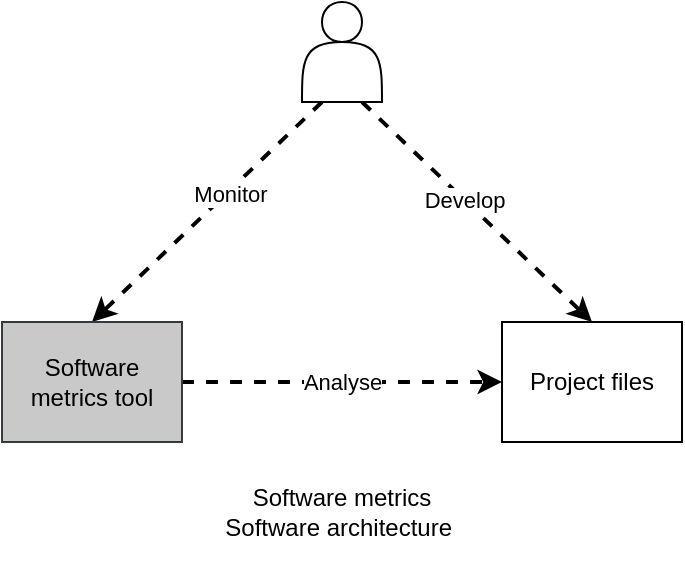 <mxfile version="13.0.5" classModifier="github" pages="4">
  <diagram id="j6xY-HAz_z8t2t_g5744" name="Context">
    <mxGraphModel dx="946" dy="555" grid="1" gridSize="10" guides="1" tooltips="1" connect="1" arrows="1" fold="1" page="1" pageScale="1" pageWidth="827" pageHeight="1169" math="0" shadow="0">
      <root>
        <mxCell id="0" />
        <mxCell id="1" parent="0" />
        <mxCell id="qgV8qp_WMIgCkXEXzdDm-6" style="rounded=0;orthogonalLoop=1;jettySize=auto;html=1;exitX=0.75;exitY=1;exitDx=0;exitDy=0;entryX=0.5;entryY=0;entryDx=0;entryDy=0;dashed=1;strokeWidth=2;" parent="1" source="qgV8qp_WMIgCkXEXzdDm-1" target="qgV8qp_WMIgCkXEXzdDm-3" edge="1">
          <mxGeometry relative="1" as="geometry" />
        </mxCell>
        <mxCell id="qgV8qp_WMIgCkXEXzdDm-8" value="Develop" style="edgeLabel;html=1;align=center;verticalAlign=middle;resizable=0;points=[];" parent="qgV8qp_WMIgCkXEXzdDm-6" vertex="1" connectable="0">
          <mxGeometry x="-0.101" y="-1" relative="1" as="geometry">
            <mxPoint y="-1" as="offset" />
          </mxGeometry>
        </mxCell>
        <mxCell id="qgV8qp_WMIgCkXEXzdDm-7" style="edgeStyle=none;rounded=0;orthogonalLoop=1;jettySize=auto;html=1;exitX=0.25;exitY=1;exitDx=0;exitDy=0;entryX=0.5;entryY=0;entryDx=0;entryDy=0;dashed=1;strokeWidth=2;" parent="1" source="qgV8qp_WMIgCkXEXzdDm-1" target="qgV8qp_WMIgCkXEXzdDm-4" edge="1">
          <mxGeometry relative="1" as="geometry" />
        </mxCell>
        <mxCell id="qgV8qp_WMIgCkXEXzdDm-9" value="Monitor" style="edgeLabel;html=1;align=center;verticalAlign=middle;resizable=0;points=[];" parent="qgV8qp_WMIgCkXEXzdDm-7" vertex="1" connectable="0">
          <mxGeometry x="-0.174" y="1" relative="1" as="geometry">
            <mxPoint as="offset" />
          </mxGeometry>
        </mxCell>
        <mxCell id="qgV8qp_WMIgCkXEXzdDm-1" value="" style="shape=actor;whiteSpace=wrap;html=1;" parent="1" vertex="1">
          <mxGeometry x="360" y="100" width="40" height="50" as="geometry" />
        </mxCell>
        <mxCell id="qgV8qp_WMIgCkXEXzdDm-3" value="Project files" style="rounded=0;whiteSpace=wrap;html=1;" parent="1" vertex="1">
          <mxGeometry x="460" y="260" width="90" height="60" as="geometry" />
        </mxCell>
        <mxCell id="qgV8qp_WMIgCkXEXzdDm-10" value="Analyse" style="edgeStyle=none;rounded=0;orthogonalLoop=1;jettySize=auto;html=1;exitX=1;exitY=0.5;exitDx=0;exitDy=0;entryX=0;entryY=0.5;entryDx=0;entryDy=0;dashed=1;strokeWidth=2;" parent="1" source="qgV8qp_WMIgCkXEXzdDm-4" target="qgV8qp_WMIgCkXEXzdDm-3" edge="1">
          <mxGeometry relative="1" as="geometry" />
        </mxCell>
        <mxCell id="qgV8qp_WMIgCkXEXzdDm-4" value="Software metrics tool" style="rounded=0;whiteSpace=wrap;html=1;fillColor=#C9C9C9;strokeColor=#36393d;" parent="1" vertex="1">
          <mxGeometry x="210" y="260" width="90" height="60" as="geometry" />
        </mxCell>
        <mxCell id="qgV8qp_WMIgCkXEXzdDm-11" value="Software metrics&lt;br&gt;Software architecture&amp;nbsp;" style="text;html=1;strokeColor=none;fillColor=none;align=center;verticalAlign=middle;whiteSpace=wrap;rounded=0;" parent="1" vertex="1">
          <mxGeometry x="315" y="330" width="130" height="50" as="geometry" />
        </mxCell>
      </root>
    </mxGraphModel>
  </diagram>
  <diagram id="Rf0TmbQRz59tNL-opdxR" name="Container">
    <mxGraphModel dx="946" dy="555" grid="1" gridSize="10" guides="1" tooltips="1" connect="1" arrows="1" fold="1" page="1" pageScale="1" pageWidth="827" pageHeight="1169" math="0" shadow="0">
      <root>
        <mxCell id="tKBb4zcHh9d9lHIYxf4P-0" />
        <mxCell id="tKBb4zcHh9d9lHIYxf4P-1" parent="tKBb4zcHh9d9lHIYxf4P-0" />
        <mxCell id="tKBb4zcHh9d9lHIYxf4P-2" value="" style="rounded=0;whiteSpace=wrap;html=1;fillColor=none;strokeColor=#000000;strokeWidth=2;shadow=0;fontSize=12;fontColor=#000000;align=center;dashed=1;" parent="tKBb4zcHh9d9lHIYxf4P-1" vertex="1">
          <mxGeometry x="140" y="130" width="600" height="410" as="geometry" />
        </mxCell>
        <mxCell id="tKBb4zcHh9d9lHIYxf4P-3" style="rounded=0;orthogonalLoop=1;jettySize=auto;html=1;exitX=0.5;exitY=1;exitDx=0;exitDy=0;entryX=0.5;entryY=0;entryDx=0;entryDy=0;fontSize=12;fontColor=#000000;dashed=1;strokeWidth=2;" parent="tKBb4zcHh9d9lHIYxf4P-1" source="tKBb4zcHh9d9lHIYxf4P-5" target="tKBb4zcHh9d9lHIYxf4P-10" edge="1">
          <mxGeometry relative="1" as="geometry" />
        </mxCell>
        <mxCell id="tKBb4zcHh9d9lHIYxf4P-4" value="HTTP" style="edgeLabel;html=1;align=center;verticalAlign=middle;resizable=0;points=[];fontSize=12;fontColor=#000000;" parent="tKBb4zcHh9d9lHIYxf4P-3" vertex="1" connectable="0">
          <mxGeometry x="0.14" y="4" relative="1" as="geometry">
            <mxPoint as="offset" />
          </mxGeometry>
        </mxCell>
        <mxCell id="tKBb4zcHh9d9lHIYxf4P-5" value="" style="shape=actor;whiteSpace=wrap;html=1;strokeColor=#000000;" parent="tKBb4zcHh9d9lHIYxf4P-1" vertex="1">
          <mxGeometry x="242.5" y="30" width="65" height="80" as="geometry" />
        </mxCell>
        <mxCell id="tKBb4zcHh9d9lHIYxf4P-6" style="edgeStyle=orthogonalEdgeStyle;rounded=0;orthogonalLoop=1;jettySize=auto;html=1;exitX=1;exitY=0.5;exitDx=0;exitDy=0;entryX=0;entryY=0.5;entryDx=0;entryDy=0;fontSize=12;fontColor=#000000;strokeWidth=2;dashed=1;" parent="tKBb4zcHh9d9lHIYxf4P-1" source="tKBb4zcHh9d9lHIYxf4P-9" target="tKBb4zcHh9d9lHIYxf4P-12" edge="1">
          <mxGeometry relative="1" as="geometry" />
        </mxCell>
        <mxCell id="tKBb4zcHh9d9lHIYxf4P-7" style="edgeStyle=orthogonalEdgeStyle;rounded=0;orthogonalLoop=1;jettySize=auto;html=1;exitX=0;exitY=0.5;exitDx=0;exitDy=0;entryX=1;entryY=0.5;entryDx=0;entryDy=0;shadow=0;dashed=1;strokeWidth=2;fontSize=12;fontColor=#000000;" parent="tKBb4zcHh9d9lHIYxf4P-1" source="tKBb4zcHh9d9lHIYxf4P-9" target="tKBb4zcHh9d9lHIYxf4P-15" edge="1">
          <mxGeometry relative="1" as="geometry" />
        </mxCell>
        <mxCell id="tKBb4zcHh9d9lHIYxf4P-8" value="JDBC" style="edgeLabel;html=1;align=center;verticalAlign=middle;resizable=0;points=[];fontSize=12;fontColor=#000000;" parent="tKBb4zcHh9d9lHIYxf4P-7" vertex="1" connectable="0">
          <mxGeometry x="-0.201" y="2" relative="1" as="geometry">
            <mxPoint as="offset" />
          </mxGeometry>
        </mxCell>
        <mxCell id="tKBb4zcHh9d9lHIYxf4P-9" value="&lt;h1&gt;&lt;font style=&quot;font-size: 20px&quot;&gt;Code Analysis&lt;/font&gt;&lt;/h1&gt;&lt;p&gt;Analyze the source code or bytecode of target project&lt;/p&gt;" style="text;html=1;strokeColor=#000000;fillColor=#C4C4C4;spacing=5;spacingTop=-20;whiteSpace=wrap;overflow=hidden;rounded=0;verticalAlign=middle;horizontal=1;align=center;labelPosition=center;verticalLabelPosition=middle;shadow=0;" parent="tKBb4zcHh9d9lHIYxf4P-1" vertex="1">
          <mxGeometry x="502.5" y="187.5" width="190" height="120" as="geometry" />
        </mxCell>
        <mxCell id="tKBb4zcHh9d9lHIYxf4P-10" value="&lt;h1&gt;&lt;font style=&quot;font-size: 20px&quot;&gt;Visualization&lt;br&gt;&lt;/font&gt;&lt;/h1&gt;&lt;p&gt;Web-based dashboard for visualizing all of the records&lt;/p&gt;" style="text;html=1;strokeColor=#000000;fillColor=#C4C4C4;spacing=5;spacingTop=-20;whiteSpace=wrap;overflow=hidden;rounded=0;verticalAlign=middle;horizontal=1;align=center;labelPosition=center;verticalLabelPosition=middle;shadow=0;" parent="tKBb4zcHh9d9lHIYxf4P-1" vertex="1">
          <mxGeometry x="180" y="187.5" width="190" height="122.5" as="geometry" />
        </mxCell>
        <mxCell id="tKBb4zcHh9d9lHIYxf4P-11" value="&lt;h1&gt;&lt;font style=&quot;font-size: 20px&quot;&gt;Logging &amp;amp; Testing&lt;/font&gt;&lt;/h1&gt;&lt;p&gt;Logging necessary information &amp;amp; Ensuring the usability and reliability&lt;/p&gt;" style="text;html=1;strokeColor=#000000;fillColor=#C4C4C4;spacing=5;spacingTop=-20;whiteSpace=wrap;overflow=hidden;rounded=0;verticalAlign=middle;horizontal=1;align=center;labelPosition=center;verticalLabelPosition=middle;shadow=0;" parent="tKBb4zcHh9d9lHIYxf4P-1" vertex="1">
          <mxGeometry x="495" y="380" width="205" height="120" as="geometry" />
        </mxCell>
        <mxCell id="tKBb4zcHh9d9lHIYxf4P-12" value="&lt;h1&gt;&lt;font style=&quot;font-size: 20px&quot;&gt;Project&lt;/font&gt;&lt;/h1&gt;&lt;p&gt;Target project with source code in local.&lt;/p&gt;" style="text;html=1;strokeColor=#000000;fillColor=#ffffff;spacing=5;spacingTop=-20;whiteSpace=wrap;overflow=hidden;rounded=0;verticalAlign=middle;horizontal=1;align=center;labelPosition=center;verticalLabelPosition=middle;" parent="tKBb4zcHh9d9lHIYxf4P-1" vertex="1">
          <mxGeometry x="800" y="192.5" width="200" height="110" as="geometry" />
        </mxCell>
        <mxCell id="tKBb4zcHh9d9lHIYxf4P-13" style="edgeStyle=orthogonalEdgeStyle;rounded=0;orthogonalLoop=1;jettySize=auto;html=1;exitX=0.5;exitY=0;exitDx=0;exitDy=0;entryX=0.5;entryY=1;entryDx=0;entryDy=0;shadow=0;dashed=1;strokeWidth=2;fontSize=12;fontColor=#000000;" parent="tKBb4zcHh9d9lHIYxf4P-1" source="tKBb4zcHh9d9lHIYxf4P-15" target="tKBb4zcHh9d9lHIYxf4P-10" edge="1">
          <mxGeometry relative="1" as="geometry" />
        </mxCell>
        <mxCell id="tKBb4zcHh9d9lHIYxf4P-14" value="JDBC" style="edgeLabel;html=1;align=center;verticalAlign=middle;resizable=0;points=[];fontSize=12;fontColor=#000000;" parent="tKBb4zcHh9d9lHIYxf4P-13" vertex="1" connectable="0">
          <mxGeometry x="0.234" y="2" relative="1" as="geometry">
            <mxPoint y="1" as="offset" />
          </mxGeometry>
        </mxCell>
        <mxCell id="tKBb4zcHh9d9lHIYxf4P-15" value="&lt;font&gt;&lt;b style=&quot;font-size: 20px&quot;&gt;Database&lt;/b&gt;&lt;br&gt;&lt;font style=&quot;font-size: 12px&quot;&gt;(MongoDB)&lt;/font&gt;&lt;br&gt;&lt;/font&gt;" style="shape=datastore;whiteSpace=wrap;html=1;strokeColor=#000000;fillColor=#C4C4C4;fontSize=12;align=center;shadow=0;" parent="tKBb4zcHh9d9lHIYxf4P-1" vertex="1">
          <mxGeometry x="207.5" y="390" width="135" height="115" as="geometry" />
        </mxCell>
        <mxCell id="tKBb4zcHh9d9lHIYxf4P-16" style="edgeStyle=none;rounded=0;orthogonalLoop=1;jettySize=auto;html=1;exitX=0.5;exitY=1;exitDx=0;exitDy=0;shadow=0;dashed=1;dashPattern=1 1;strokeWidth=1;fontSize=12;fontColor=#000000;" parent="tKBb4zcHh9d9lHIYxf4P-1" source="tKBb4zcHh9d9lHIYxf4P-2" target="tKBb4zcHh9d9lHIYxf4P-2" edge="1">
          <mxGeometry relative="1" as="geometry" />
        </mxCell>
        <mxCell id="tKBb4zcHh9d9lHIYxf4P-17" style="edgeStyle=none;rounded=0;orthogonalLoop=1;jettySize=auto;html=1;exitX=0.5;exitY=1;exitDx=0;exitDy=0;shadow=0;dashed=1;dashPattern=1 1;strokeWidth=1;fontSize=12;fontColor=#000000;" parent="tKBb4zcHh9d9lHIYxf4P-1" source="tKBb4zcHh9d9lHIYxf4P-2" target="tKBb4zcHh9d9lHIYxf4P-2" edge="1">
          <mxGeometry relative="1" as="geometry" />
        </mxCell>
        <mxCell id="tKBb4zcHh9d9lHIYxf4P-18" value="This level is more like modules, not complex enough to be containers" style="text;html=1;align=center;verticalAlign=middle;resizable=0;points=[];autosize=1;fontSize=12;fontColor=#000000;" parent="tKBb4zcHh9d9lHIYxf4P-1" vertex="1">
          <mxGeometry x="360" y="100" width="380" height="20" as="geometry" />
        </mxCell>
      </root>
    </mxGraphModel>
  </diagram>
  <diagram id="cYNM-Jc7fnsz5P15B7dH" name="Component">
    <mxGraphModel dx="946" dy="555" grid="1" gridSize="10" guides="1" tooltips="1" connect="1" arrows="1" fold="1" page="1" pageScale="1" pageWidth="827" pageHeight="1169" math="0" shadow="0">
      <root>
        <mxCell id="j5aUkZLm4WQyy_nmsf1Z-0" />
        <mxCell id="j5aUkZLm4WQyy_nmsf1Z-1" parent="j5aUkZLm4WQyy_nmsf1Z-0" />
        <mxCell id="j5aUkZLm4WQyy_nmsf1Z-2" style="rounded=0;orthogonalLoop=1;jettySize=auto;html=1;exitX=0.5;exitY=1;exitDx=0;exitDy=0;entryX=0.5;entryY=0;entryDx=0;entryDy=0;dashed=1;strokeWidth=2;horizontal=1;" parent="j5aUkZLm4WQyy_nmsf1Z-1" source="j5aUkZLm4WQyy_nmsf1Z-3" target="j5aUkZLm4WQyy_nmsf1Z-12" edge="1">
          <mxGeometry relative="1" as="geometry" />
        </mxCell>
        <mxCell id="j5aUkZLm4WQyy_nmsf1Z-3" value="" style="shape=actor;whiteSpace=wrap;html=1;strokeColor=#000000;horizontal=1;" parent="j5aUkZLm4WQyy_nmsf1Z-1" vertex="1">
          <mxGeometry x="177.5" y="20" width="65" height="80" as="geometry" />
        </mxCell>
        <mxCell id="j5aUkZLm4WQyy_nmsf1Z-4" value="&lt;h1&gt;&lt;font style=&quot;font-size: 20px&quot;&gt;Project&lt;/font&gt;&lt;/h1&gt;&lt;p&gt;&lt;font style=&quot;font-size: 14px&quot;&gt;Target project with source code in local.&lt;/font&gt;&lt;/p&gt;" style="text;html=1;strokeColor=#000000;fillColor=#ffffff;spacing=5;spacingTop=-20;whiteSpace=wrap;overflow=hidden;rounded=0;verticalAlign=middle;horizontal=1;align=center;labelPosition=center;verticalLabelPosition=middle;" parent="j5aUkZLm4WQyy_nmsf1Z-1" vertex="1">
          <mxGeometry x="1197.5" y="171.25" width="200" height="110" as="geometry" />
        </mxCell>
        <mxCell id="j5aUkZLm4WQyy_nmsf1Z-5" style="edgeStyle=orthogonalEdgeStyle;rounded=0;orthogonalLoop=1;jettySize=auto;html=1;entryX=0.5;entryY=1;entryDx=0;entryDy=0;dashed=1;strokeWidth=2;horizontal=1;" parent="j5aUkZLm4WQyy_nmsf1Z-1" source="j5aUkZLm4WQyy_nmsf1Z-31" target="j5aUkZLm4WQyy_nmsf1Z-11" edge="1">
          <mxGeometry relative="1" as="geometry" />
        </mxCell>
        <mxCell id="j5aUkZLm4WQyy_nmsf1Z-6" value="Metrics records" style="edgeLabel;html=1;align=center;verticalAlign=middle;resizable=0;points=[];fontSize=14;" parent="j5aUkZLm4WQyy_nmsf1Z-5" vertex="1" connectable="0">
          <mxGeometry x="-0.05" y="-70" relative="1" as="geometry">
            <mxPoint x="-70" y="1.75" as="offset" />
          </mxGeometry>
        </mxCell>
        <mxCell id="j5aUkZLm4WQyy_nmsf1Z-7" style="edgeStyle=none;rounded=0;orthogonalLoop=1;jettySize=auto;html=1;exitX=0.5;exitY=1;exitDx=0;exitDy=0;shadow=0;dashed=1;dashPattern=1 1;strokeWidth=1;fontSize=12;fontColor=#000000;horizontal=1;" parent="j5aUkZLm4WQyy_nmsf1Z-1" edge="1">
          <mxGeometry relative="1" as="geometry">
            <mxPoint x="487.5" y="540" as="sourcePoint" />
            <mxPoint x="487.5" y="540" as="targetPoint" />
          </mxGeometry>
        </mxCell>
        <mxCell id="j5aUkZLm4WQyy_nmsf1Z-8" style="edgeStyle=none;rounded=0;orthogonalLoop=1;jettySize=auto;html=1;exitX=0.5;exitY=1;exitDx=0;exitDy=0;shadow=0;dashed=1;dashPattern=1 1;strokeWidth=1;fontSize=12;fontColor=#000000;horizontal=1;" parent="j5aUkZLm4WQyy_nmsf1Z-1" edge="1">
          <mxGeometry relative="1" as="geometry">
            <mxPoint x="487.5" y="540" as="sourcePoint" />
            <mxPoint x="487.5" y="540" as="targetPoint" />
          </mxGeometry>
        </mxCell>
        <mxCell id="j5aUkZLm4WQyy_nmsf1Z-9" value="Visualization" style="swimlane;horizontal=1;" parent="j5aUkZLm4WQyy_nmsf1Z-1" vertex="1">
          <mxGeometry x="30" y="140" width="360" height="500" as="geometry" />
        </mxCell>
        <mxCell id="j5aUkZLm4WQyy_nmsf1Z-10" style="edgeStyle=none;rounded=0;orthogonalLoop=1;jettySize=auto;html=1;exitX=0.5;exitY=0;exitDx=0;exitDy=0;entryX=0.5;entryY=1;entryDx=0;entryDy=0;dashed=1;strokeWidth=2;fontSize=14;" parent="j5aUkZLm4WQyy_nmsf1Z-9" source="j5aUkZLm4WQyy_nmsf1Z-11" target="j5aUkZLm4WQyy_nmsf1Z-12" edge="1">
          <mxGeometry relative="1" as="geometry" />
        </mxCell>
        <mxCell id="j5aUkZLm4WQyy_nmsf1Z-11" value="&lt;h1&gt;&lt;font style=&quot;font-size: 20px&quot;&gt;Web-based Application&lt;/font&gt;&lt;/h1&gt;&lt;p&gt;&lt;font style=&quot;font-size: 14px&quot;&gt;Web-based dashboard for visualizing all of the records&lt;/font&gt;&lt;/p&gt;" style="text;html=1;strokeColor=#000000;fillColor=#C4C4C4;spacing=5;spacingTop=-20;whiteSpace=wrap;overflow=hidden;rounded=0;verticalAlign=middle;horizontal=1;align=center;labelPosition=center;verticalLabelPosition=middle;shadow=0;" parent="j5aUkZLm4WQyy_nmsf1Z-9" vertex="1">
          <mxGeometry x="85" y="270" width="190" height="132.5" as="geometry" />
        </mxCell>
        <mxCell id="j5aUkZLm4WQyy_nmsf1Z-12" value="&lt;h1&gt;&lt;font style=&quot;font-size: 20px&quot;&gt;Web Page&lt;br&gt;&lt;/font&gt;&lt;/h1&gt;&lt;p&gt;&lt;font style=&quot;font-size: 14px&quot;&gt;Dashboard and GUI for visualization and operation.&lt;/font&gt;&lt;/p&gt;" style="text;html=1;strokeColor=#000000;fillColor=#C4C4C4;spacing=5;spacingTop=-20;whiteSpace=wrap;overflow=hidden;rounded=0;verticalAlign=middle;horizontal=1;align=center;labelPosition=center;verticalLabelPosition=middle;shadow=0;" parent="j5aUkZLm4WQyy_nmsf1Z-9" vertex="1">
          <mxGeometry x="85" y="80" width="190" height="122.5" as="geometry" />
        </mxCell>
        <mxCell id="j5aUkZLm4WQyy_nmsf1Z-13" value="Code Analysis" style="swimlane;horizontal=1;" parent="j5aUkZLm4WQyy_nmsf1Z-1" vertex="1">
          <mxGeometry x="597.5" y="116.25" width="450" height="720" as="geometry" />
        </mxCell>
        <mxCell id="j5aUkZLm4WQyy_nmsf1Z-14" style="edgeStyle=orthogonalEdgeStyle;rounded=0;orthogonalLoop=1;jettySize=auto;html=1;exitX=0.5;exitY=1;exitDx=0;exitDy=0;entryX=0.5;entryY=0;entryDx=0;entryDy=0;dashed=1;strokeWidth=2;horizontal=1;" parent="j5aUkZLm4WQyy_nmsf1Z-13" source="j5aUkZLm4WQyy_nmsf1Z-15" target="j5aUkZLm4WQyy_nmsf1Z-16" edge="1">
          <mxGeometry relative="1" as="geometry" />
        </mxCell>
        <mxCell id="j5aUkZLm4WQyy_nmsf1Z-15" value="&lt;h1&gt;&lt;font style=&quot;font-size: 20px&quot;&gt;Metrics Calculator&lt;/font&gt;&lt;/h1&gt;&lt;p&gt;&lt;font style=&quot;font-size: 14px&quot;&gt;Compute the metrics based on the metadata&amp;nbsp;&lt;/font&gt;&lt;/p&gt;" style="text;html=1;strokeColor=#000000;fillColor=#C4C4C4;spacing=5;spacingTop=-20;whiteSpace=wrap;overflow=hidden;rounded=0;verticalAlign=middle;horizontal=1;align=center;labelPosition=center;verticalLabelPosition=middle;shadow=0;" parent="j5aUkZLm4WQyy_nmsf1Z-13" vertex="1">
          <mxGeometry x="100" y="410" width="230" height="120" as="geometry" />
        </mxCell>
        <mxCell id="j5aUkZLm4WQyy_nmsf1Z-16" value="&lt;h1&gt;&lt;font style=&quot;font-size: 20px&quot;&gt;Formatting&lt;/font&gt;&lt;/h1&gt;&lt;p&gt;&lt;font style=&quot;font-size: 14px&quot;&gt;Formatting the generated records for persistence and visualization&lt;/font&gt;&lt;/p&gt;" style="text;html=1;strokeColor=#000000;fillColor=#C4C4C4;spacing=5;spacingTop=-20;whiteSpace=wrap;overflow=hidden;rounded=0;verticalAlign=middle;horizontal=1;align=center;labelPosition=center;verticalLabelPosition=middle;shadow=0;" parent="j5aUkZLm4WQyy_nmsf1Z-13" vertex="1">
          <mxGeometry x="120" y="570" width="190" height="120" as="geometry" />
        </mxCell>
        <mxCell id="j5aUkZLm4WQyy_nmsf1Z-17" value="Metadata" style="edgeStyle=orthogonalEdgeStyle;rounded=0;orthogonalLoop=1;jettySize=auto;html=1;exitX=0.5;exitY=1;exitDx=0;exitDy=0;entryX=0.5;entryY=0;entryDx=0;entryDy=0;dashed=1;strokeWidth=2;horizontal=1;fontSize=14;" parent="j5aUkZLm4WQyy_nmsf1Z-13" source="j5aUkZLm4WQyy_nmsf1Z-18" target="j5aUkZLm4WQyy_nmsf1Z-15" edge="1">
          <mxGeometry relative="1" as="geometry" />
        </mxCell>
        <mxCell id="j5aUkZLm4WQyy_nmsf1Z-18" value="&lt;h1&gt;&lt;font style=&quot;font-size: 20px&quot;&gt;Information Extractor&lt;/font&gt;&lt;/h1&gt;&lt;p&gt;&lt;font style=&quot;font-size: 14px&quot;&gt;Extract the information from source code or bytecode of target project as meta data&lt;/font&gt;&lt;/p&gt;" style="text;html=1;strokeColor=#000000;fillColor=#C4C4C4;spacing=5;spacingTop=-20;whiteSpace=wrap;overflow=hidden;rounded=0;verticalAlign=middle;horizontal=1;align=center;labelPosition=center;verticalLabelPosition=middle;shadow=0;" parent="j5aUkZLm4WQyy_nmsf1Z-13" vertex="1">
          <mxGeometry x="105" y="220" width="220" height="140" as="geometry" />
        </mxCell>
        <mxCell id="j5aUkZLm4WQyy_nmsf1Z-19" value="Inform" style="edgeStyle=orthogonalEdgeStyle;rounded=0;orthogonalLoop=1;jettySize=auto;html=1;exitX=0.5;exitY=1;exitDx=0;exitDy=0;entryX=0.5;entryY=0;entryDx=0;entryDy=0;dashed=1;strokeWidth=2;horizontal=1;fontSize=14;" parent="j5aUkZLm4WQyy_nmsf1Z-13" source="j5aUkZLm4WQyy_nmsf1Z-20" target="j5aUkZLm4WQyy_nmsf1Z-18" edge="1">
          <mxGeometry relative="1" as="geometry" />
        </mxCell>
        <mxCell id="j5aUkZLm4WQyy_nmsf1Z-20" value="&lt;h1&gt;&lt;font style=&quot;font-size: 20px&quot;&gt;Monitor&lt;/font&gt;&lt;/h1&gt;&lt;p&gt;&lt;span style=&quot;font-size: 14px&quot;&gt;support live monitor to existing project&lt;/span&gt;&lt;/p&gt;" style="text;html=1;strokeColor=#000000;fillColor=#C4C4C4;spacing=5;spacingTop=-20;whiteSpace=wrap;overflow=hidden;rounded=0;verticalAlign=middle;horizontal=1;align=center;labelPosition=center;verticalLabelPosition=middle;shadow=0;dashed=1;" parent="j5aUkZLm4WQyy_nmsf1Z-13" vertex="1">
          <mxGeometry x="120" y="60" width="190" height="100" as="geometry" />
        </mxCell>
        <mxCell id="j5aUkZLm4WQyy_nmsf1Z-21" value="Optional" style="text;html=1;strokeColor=none;fillColor=none;align=center;verticalAlign=middle;whiteSpace=wrap;rounded=0;dashed=1;fontSize=16;" parent="j5aUkZLm4WQyy_nmsf1Z-13" vertex="1">
          <mxGeometry x="32.5" y="63.75" width="40" height="20" as="geometry" />
        </mxCell>
        <mxCell id="j5aUkZLm4WQyy_nmsf1Z-22" style="rounded=0;orthogonalLoop=1;jettySize=auto;html=1;exitX=1;exitY=1;exitDx=0;exitDy=0;fontSize=16;endArrow=none;endFill=0;dashed=1;" parent="j5aUkZLm4WQyy_nmsf1Z-13" source="j5aUkZLm4WQyy_nmsf1Z-21" target="j5aUkZLm4WQyy_nmsf1Z-20" edge="1">
          <mxGeometry relative="1" as="geometry" />
        </mxCell>
        <mxCell id="j5aUkZLm4WQyy_nmsf1Z-23" value="Logging &amp; Testing" style="swimlane;horizontal=1;" parent="j5aUkZLm4WQyy_nmsf1Z-1" vertex="1">
          <mxGeometry x="170" y="870" width="530" height="200" as="geometry" />
        </mxCell>
        <mxCell id="j5aUkZLm4WQyy_nmsf1Z-24" value="&lt;h1&gt;&lt;font style=&quot;font-size: 20px&quot;&gt;Logging&lt;/font&gt;&lt;/h1&gt;&lt;p&gt;Logging in different level&lt;/p&gt;" style="text;html=1;strokeColor=#000000;fillColor=#C4C4C4;spacing=5;spacingTop=-20;whiteSpace=wrap;overflow=hidden;rounded=0;verticalAlign=middle;horizontal=1;align=center;labelPosition=center;verticalLabelPosition=middle;shadow=0;" parent="j5aUkZLm4WQyy_nmsf1Z-23" vertex="1">
          <mxGeometry x="50" y="50" width="190" height="120" as="geometry" />
        </mxCell>
        <mxCell id="j5aUkZLm4WQyy_nmsf1Z-25" value="&lt;h1&gt;&lt;font style=&quot;font-size: 20px&quot;&gt;Testing&lt;/font&gt;&lt;/h1&gt;&lt;p&gt;&lt;span style=&quot;font-size: 14px&quot;&gt;Unit test&lt;/span&gt;&lt;/p&gt;" style="text;html=1;strokeColor=#000000;fillColor=#C4C4C4;spacing=5;spacingTop=-20;whiteSpace=wrap;overflow=hidden;rounded=0;verticalAlign=middle;horizontal=1;align=center;labelPosition=center;verticalLabelPosition=middle;shadow=0;" parent="j5aUkZLm4WQyy_nmsf1Z-23" vertex="1">
          <mxGeometry x="290" y="50" width="190" height="120" as="geometry" />
        </mxCell>
        <mxCell id="j5aUkZLm4WQyy_nmsf1Z-26" style="edgeStyle=orthogonalEdgeStyle;rounded=0;orthogonalLoop=1;jettySize=auto;html=1;exitX=1;exitY=0.5;exitDx=0;exitDy=0;entryX=0.5;entryY=1;entryDx=0;entryDy=0;dashed=1;strokeWidth=2;horizontal=1;fontSize=14;" parent="j5aUkZLm4WQyy_nmsf1Z-1" source="j5aUkZLm4WQyy_nmsf1Z-18" target="j5aUkZLm4WQyy_nmsf1Z-4" edge="1">
          <mxGeometry relative="1" as="geometry" />
        </mxCell>
        <mxCell id="j5aUkZLm4WQyy_nmsf1Z-27" value="Extract information" style="edgeLabel;html=1;align=center;verticalAlign=middle;resizable=0;points=[];horizontal=1;fontSize=14;" parent="j5aUkZLm4WQyy_nmsf1Z-26" vertex="1" connectable="0">
          <mxGeometry x="0.013" y="1" relative="1" as="geometry">
            <mxPoint x="-63.33" y="-14" as="offset" />
          </mxGeometry>
        </mxCell>
        <mxCell id="j5aUkZLm4WQyy_nmsf1Z-28" style="edgeStyle=orthogonalEdgeStyle;rounded=0;orthogonalLoop=1;jettySize=auto;html=1;exitX=1;exitY=0.5;exitDx=0;exitDy=0;entryX=0;entryY=0.5;entryDx=0;entryDy=0;dashed=1;strokeWidth=2;horizontal=1;" parent="j5aUkZLm4WQyy_nmsf1Z-1" source="j5aUkZLm4WQyy_nmsf1Z-20" target="j5aUkZLm4WQyy_nmsf1Z-4" edge="1">
          <mxGeometry relative="1" as="geometry" />
        </mxCell>
        <mxCell id="j5aUkZLm4WQyy_nmsf1Z-29" value="Monitor any modification" style="edgeLabel;html=1;align=center;verticalAlign=middle;resizable=0;points=[];horizontal=1;fontSize=14;" parent="j5aUkZLm4WQyy_nmsf1Z-28" vertex="1" connectable="0">
          <mxGeometry x="0.185" relative="1" as="geometry">
            <mxPoint x="8.33" y="-10" as="offset" />
          </mxGeometry>
        </mxCell>
        <mxCell id="j5aUkZLm4WQyy_nmsf1Z-30" style="edgeStyle=orthogonalEdgeStyle;rounded=0;orthogonalLoop=1;jettySize=auto;html=1;exitX=0;exitY=0.5;exitDx=0;exitDy=0;entryX=1;entryY=0.5;entryDx=0;entryDy=0;dashed=1;strokeWidth=2;horizontal=1;" parent="j5aUkZLm4WQyy_nmsf1Z-1" source="j5aUkZLm4WQyy_nmsf1Z-16" target="j5aUkZLm4WQyy_nmsf1Z-31" edge="1">
          <mxGeometry relative="1" as="geometry" />
        </mxCell>
        <mxCell id="j5aUkZLm4WQyy_nmsf1Z-31" value="&lt;font&gt;&lt;b style=&quot;font-size: 20px&quot;&gt;Database&lt;/b&gt;&lt;br&gt;&lt;font style=&quot;font-size: 12px&quot;&gt;(MongoDB)&lt;/font&gt;&lt;br&gt;&lt;/font&gt;" style="shape=datastore;whiteSpace=wrap;html=1;strokeColor=#000000;fillColor=#C4C4C4;fontSize=12;align=center;shadow=0;horizontal=1;" parent="j5aUkZLm4WQyy_nmsf1Z-1" vertex="1">
          <mxGeometry x="142.5" y="694.38" width="135" height="103.75" as="geometry" />
        </mxCell>
        <mxCell id="j5aUkZLm4WQyy_nmsf1Z-32" style="edgeStyle=none;rounded=0;orthogonalLoop=1;jettySize=auto;html=1;exitX=1;exitY=0.5;exitDx=0;exitDy=0;entryX=0;entryY=0.5;entryDx=0;entryDy=0;dashed=1;strokeWidth=2;fontSize=14;" parent="j5aUkZLm4WQyy_nmsf1Z-1" source="j5aUkZLm4WQyy_nmsf1Z-11" target="j5aUkZLm4WQyy_nmsf1Z-13" edge="1">
          <mxGeometry relative="1" as="geometry" />
        </mxCell>
        <mxCell id="j5aUkZLm4WQyy_nmsf1Z-33" value="Control" style="edgeLabel;html=1;align=center;verticalAlign=middle;resizable=0;points=[];fontSize=14;" parent="j5aUkZLm4WQyy_nmsf1Z-32" vertex="1" connectable="0">
          <mxGeometry x="0.142" relative="1" as="geometry">
            <mxPoint x="-33" y="-16.25" as="offset" />
          </mxGeometry>
        </mxCell>
      </root>
    </mxGraphModel>
  </diagram>
  <diagram id="QUlqBLA50SskU6iBFKBg" name="Code">
    <mxGraphModel dx="946" dy="555" grid="1" gridSize="10" guides="1" tooltips="1" connect="1" arrows="1" fold="1" page="1" pageScale="1" pageWidth="827" pageHeight="1169" math="0" shadow="0">
      <root>
        <mxCell id="6fH3_mcf9x2sEvTwl4lF-0" />
        <mxCell id="6fH3_mcf9x2sEvTwl4lF-1" parent="6fH3_mcf9x2sEvTwl4lF-0" />
      </root>
    </mxGraphModel>
  </diagram>
</mxfile>
